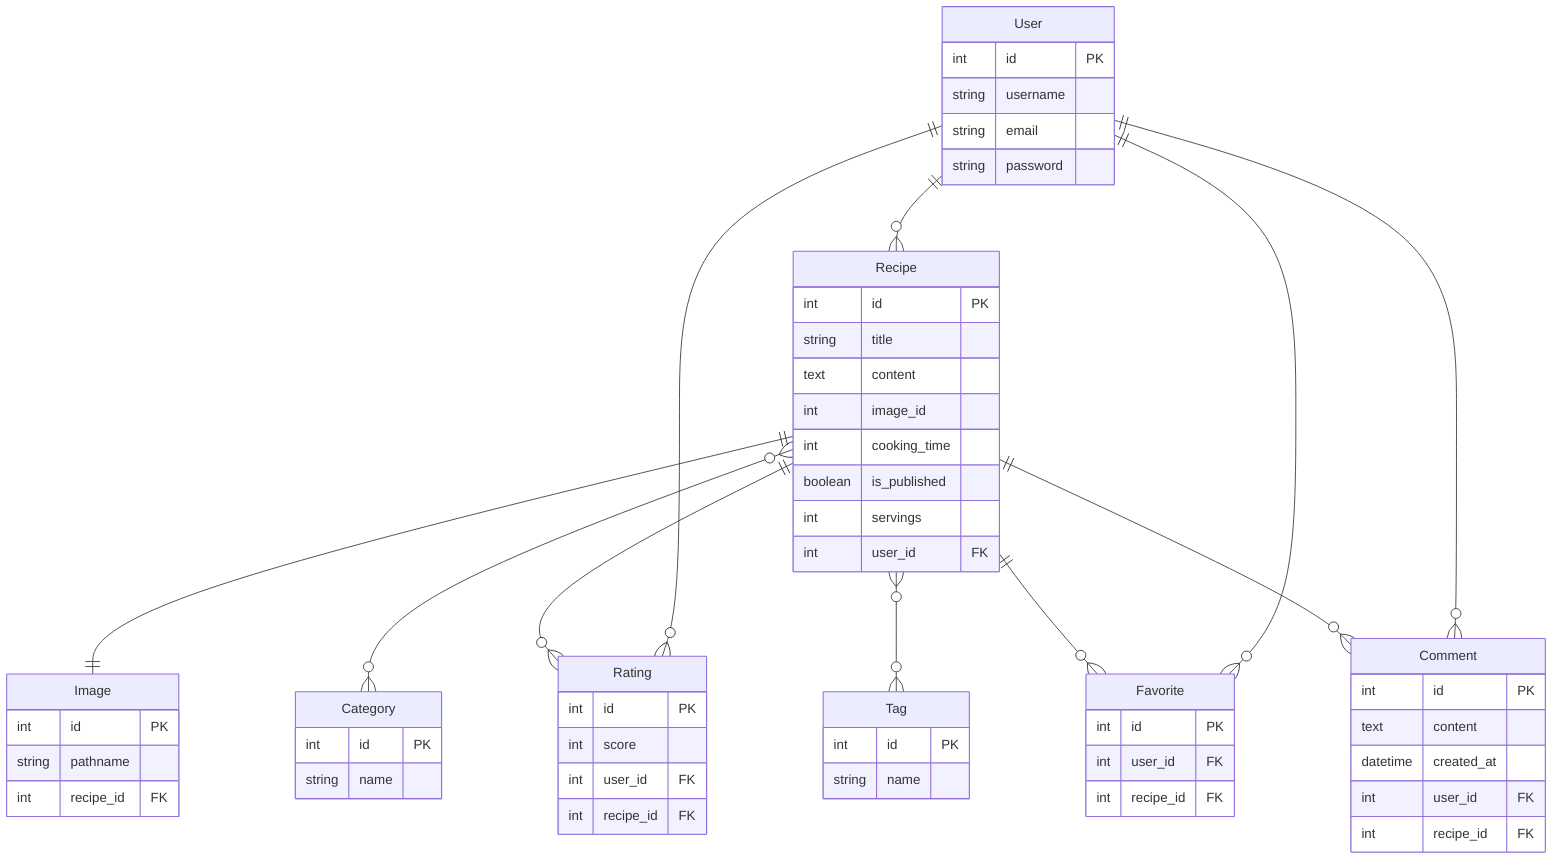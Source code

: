erDiagram
    User {
        int id PK
        string username
        string email
        string password
    }
    
    Recipe {
        int id PK
        string title
        text content
        int image_id
        int cooking_time
		boolean is_published
        int servings
        int user_id FK
    }

	Image {
		int id PK
		string pathname
        int recipe_id FK
    }
    
    Category {
        int id PK
        string name
    }
    
    Tag {
        int id PK
        string name
    }
    
    Rating {
        int id PK
        int score
        int user_id FK
        int recipe_id FK
    }
    
    Favorite {
        int id PK
        int user_id FK
        int recipe_id FK
    }
    
    Comment {
        int id PK
        text content
        datetime created_at
        int user_id FK
        int recipe_id FK
    }

	%% ||--o{ - 1:n one to many
	%% ||--|| - 1:1 one to one
	%% o{--o{ - n:n many to many
	%% o--o{ - n:1 many to one

	%% Ein Benutzer kann viele Rezepte erstellen
	User ||--o{ Recipe : ""

	%% Ein Benutzer kann viele Bewertungen abgeben
	User ||--o{ Rating : ""

	%% Ein Benutzer kann viele Rezepte zu Favoriten hinzufügen
	User ||--o{ Favorite : ""

	%% Ein Benutzer kann viele Kommentare hinterlassen
	User ||--o{ Comment : ""

	%% Ein Rezept kann ein Bild haben
	Recipe ||--|| Image : ""

	%% Ein Rezept kann mehreren Kategorien zugeordnet sein
	Recipe }o--o{ Category : ""

	%% Ein Rezept kann viele Bewertungen haben
	Recipe ||--o{ Rating : ""

	%% Ein Rezept kann bei mehreren Benutzern in den Favoriten sein
	Recipe ||--o{ Favorite : ""

	%% Ein Rezept kann viele Kommentare haben
	Recipe ||--o{ Comment : ""

	%% Ein Rezept kann mehrere Tags haben, ein Tag kann mehreren Rezepten zugeordnet sein
	Recipe }o--o{ Tag : ""